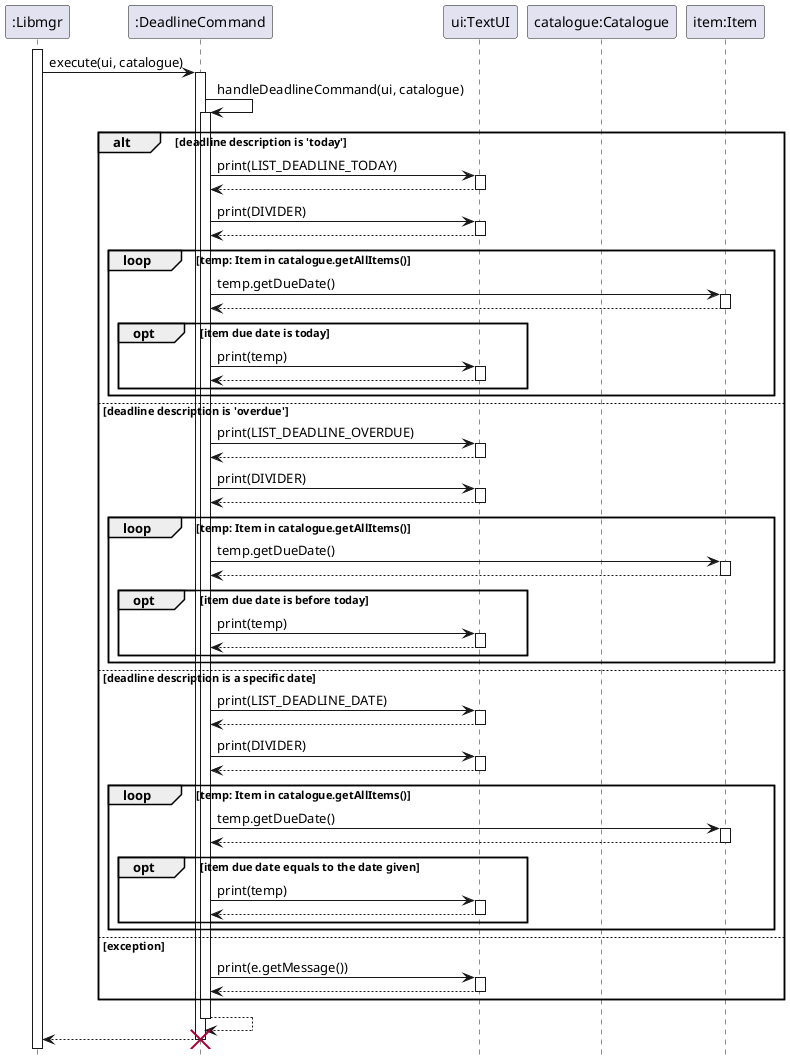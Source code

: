 @startuml
'https://plantuml.com/sequence-diagram
hide footbox

Participant ":Libmgr" as Libmgr
Participant ":DeadlineCommand" as deadlineCommand
Participant "ui:TextUI" as ui
Participant "catalogue:Catalogue" as catalogue
Participant "item:Item" as item

activate Libmgr
Libmgr -> deadlineCommand : execute(ui, catalogue)

activate deadlineCommand
deadlineCommand -> deadlineCommand: handleDeadlineCommand(ui, catalogue)
activate deadlineCommand

alt deadline description is 'today'
    deadlineCommand -> ui: print(LIST_DEADLINE_TODAY)
    activate ui
    return
    deadlineCommand -> ui: print(DIVIDER)
    activate ui
    return
    loop temp: Item in catalogue.getAllItems()
        deadlineCommand -> item: temp.getDueDate()
        activate item
        return
        opt item due date is today
            deadlineCommand -> ui: print(temp)
            activate ui
            return
        end
    end
else deadline description is 'overdue'
    deadlineCommand -> ui: print(LIST_DEADLINE_OVERDUE)
    activate ui
    return
    deadlineCommand -> ui: print(DIVIDER)
    activate ui
    return
    loop temp: Item in catalogue.getAllItems()
        deadlineCommand -> item: temp.getDueDate()
        activate item
        return
        opt item due date is before today
            deadlineCommand -> ui: print(temp)
            activate ui
            return
        end
    end
else deadline description is a specific date
    deadlineCommand -> ui: print(LIST_DEADLINE_DATE)
    activate ui
    return
    deadlineCommand -> ui: print(DIVIDER)
    activate ui
    return
    loop temp: Item in catalogue.getAllItems()
        deadlineCommand -> item: temp.getDueDate()
        activate item
        return
        opt item due date equals to the date given
            deadlineCommand -> ui: print(temp)
            activate ui
            return
        end
    end
else exception
    deadlineCommand -> ui: print(e.getMessage())
    activate ui
    return
end
return
return
destroy deadlineCommand

@enduml
